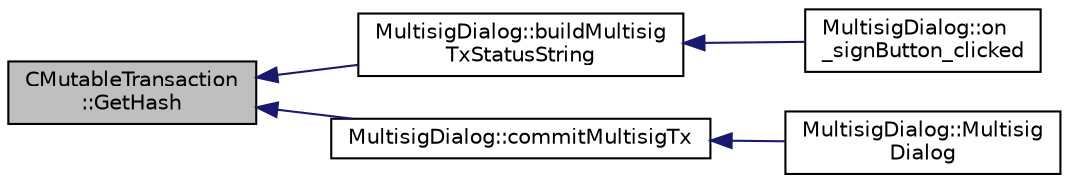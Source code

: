 digraph "CMutableTransaction::GetHash"
{
  edge [fontname="Helvetica",fontsize="10",labelfontname="Helvetica",labelfontsize="10"];
  node [fontname="Helvetica",fontsize="10",shape=record];
  rankdir="LR";
  Node6 [label="CMutableTransaction\l::GetHash",height=0.2,width=0.4,color="black", fillcolor="grey75", style="filled", fontcolor="black"];
  Node6 -> Node7 [dir="back",color="midnightblue",fontsize="10",style="solid",fontname="Helvetica"];
  Node7 [label="MultisigDialog::buildMultisig\lTxStatusString",height=0.2,width=0.4,color="black", fillcolor="white", style="filled",URL="$class_multisig_dialog.html#a3992213f912c0335428a38138df096b7"];
  Node7 -> Node8 [dir="back",color="midnightblue",fontsize="10",style="solid",fontname="Helvetica"];
  Node8 [label="MultisigDialog::on\l_signButton_clicked",height=0.2,width=0.4,color="black", fillcolor="white", style="filled",URL="$class_multisig_dialog.html#a5fdc6c2578e0f4e2f7900a3723d223ae"];
  Node6 -> Node9 [dir="back",color="midnightblue",fontsize="10",style="solid",fontname="Helvetica"];
  Node9 [label="MultisigDialog::commitMultisigTx",height=0.2,width=0.4,color="black", fillcolor="white", style="filled",URL="$class_multisig_dialog.html#a4b8f46adc64493a801bffb464b7c09ea"];
  Node9 -> Node10 [dir="back",color="midnightblue",fontsize="10",style="solid",fontname="Helvetica"];
  Node10 [label="MultisigDialog::Multisig\lDialog",height=0.2,width=0.4,color="black", fillcolor="white", style="filled",URL="$class_multisig_dialog.html#af8ff2a9f6dc05a9468d955cb428c6474"];
}
